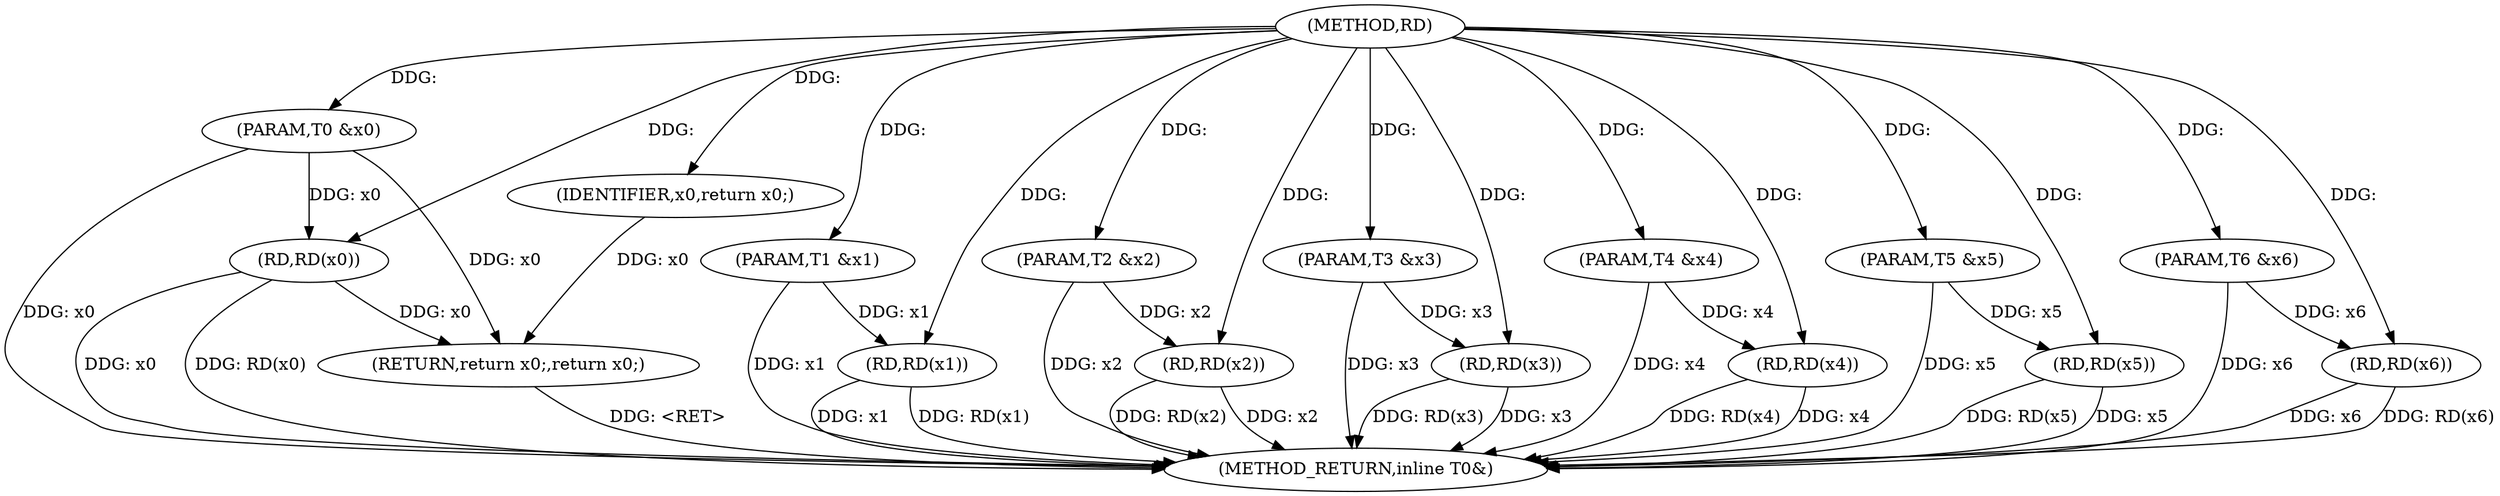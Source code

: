 digraph "RD" {  
"1000371" [label = "(METHOD,RD)" ]
"1000402" [label = "(METHOD_RETURN,inline T0&)" ]
"1000372" [label = "(PARAM,T0 &x0)" ]
"1000373" [label = "(PARAM,T1 &x1)" ]
"1000374" [label = "(PARAM,T2 &x2)" ]
"1000375" [label = "(PARAM,T3 &x3)" ]
"1000376" [label = "(PARAM,T4 &x4)" ]
"1000377" [label = "(PARAM,T5 &x5)" ]
"1000378" [label = "(PARAM,T6 &x6)" ]
"1000400" [label = "(RETURN,return x0;,return x0;)" ]
"1000381" [label = "(RD,RD(x0))" ]
"1000401" [label = "(IDENTIFIER,x0,return x0;)" ]
"1000384" [label = "(RD,RD(x1))" ]
"1000387" [label = "(RD,RD(x2))" ]
"1000390" [label = "(RD,RD(x3))" ]
"1000393" [label = "(RD,RD(x4))" ]
"1000396" [label = "(RD,RD(x5))" ]
"1000398" [label = "(RD,RD(x6))" ]
  "1000400" -> "1000402"  [ label = "DDG: <RET>"] 
  "1000372" -> "1000402"  [ label = "DDG: x0"] 
  "1000373" -> "1000402"  [ label = "DDG: x1"] 
  "1000374" -> "1000402"  [ label = "DDG: x2"] 
  "1000375" -> "1000402"  [ label = "DDG: x3"] 
  "1000376" -> "1000402"  [ label = "DDG: x4"] 
  "1000377" -> "1000402"  [ label = "DDG: x5"] 
  "1000378" -> "1000402"  [ label = "DDG: x6"] 
  "1000381" -> "1000402"  [ label = "DDG: x0"] 
  "1000381" -> "1000402"  [ label = "DDG: RD(x0)"] 
  "1000384" -> "1000402"  [ label = "DDG: x1"] 
  "1000384" -> "1000402"  [ label = "DDG: RD(x1)"] 
  "1000387" -> "1000402"  [ label = "DDG: x2"] 
  "1000387" -> "1000402"  [ label = "DDG: RD(x2)"] 
  "1000390" -> "1000402"  [ label = "DDG: x3"] 
  "1000390" -> "1000402"  [ label = "DDG: RD(x3)"] 
  "1000393" -> "1000402"  [ label = "DDG: x4"] 
  "1000393" -> "1000402"  [ label = "DDG: RD(x4)"] 
  "1000396" -> "1000402"  [ label = "DDG: x5"] 
  "1000396" -> "1000402"  [ label = "DDG: RD(x5)"] 
  "1000398" -> "1000402"  [ label = "DDG: x6"] 
  "1000398" -> "1000402"  [ label = "DDG: RD(x6)"] 
  "1000371" -> "1000372"  [ label = "DDG: "] 
  "1000371" -> "1000373"  [ label = "DDG: "] 
  "1000371" -> "1000374"  [ label = "DDG: "] 
  "1000371" -> "1000375"  [ label = "DDG: "] 
  "1000371" -> "1000376"  [ label = "DDG: "] 
  "1000371" -> "1000377"  [ label = "DDG: "] 
  "1000371" -> "1000378"  [ label = "DDG: "] 
  "1000401" -> "1000400"  [ label = "DDG: x0"] 
  "1000381" -> "1000400"  [ label = "DDG: x0"] 
  "1000372" -> "1000400"  [ label = "DDG: x0"] 
  "1000371" -> "1000401"  [ label = "DDG: "] 
  "1000372" -> "1000381"  [ label = "DDG: x0"] 
  "1000371" -> "1000381"  [ label = "DDG: "] 
  "1000373" -> "1000384"  [ label = "DDG: x1"] 
  "1000371" -> "1000384"  [ label = "DDG: "] 
  "1000374" -> "1000387"  [ label = "DDG: x2"] 
  "1000371" -> "1000387"  [ label = "DDG: "] 
  "1000375" -> "1000390"  [ label = "DDG: x3"] 
  "1000371" -> "1000390"  [ label = "DDG: "] 
  "1000376" -> "1000393"  [ label = "DDG: x4"] 
  "1000371" -> "1000393"  [ label = "DDG: "] 
  "1000377" -> "1000396"  [ label = "DDG: x5"] 
  "1000371" -> "1000396"  [ label = "DDG: "] 
  "1000378" -> "1000398"  [ label = "DDG: x6"] 
  "1000371" -> "1000398"  [ label = "DDG: "] 
}
